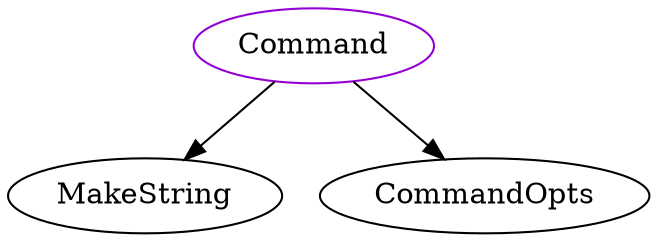digraph command{
Command -> MakeString;
Command -> CommandOpts;
Command	[shape=oval, color=darkviolet, label="Command"];
}
